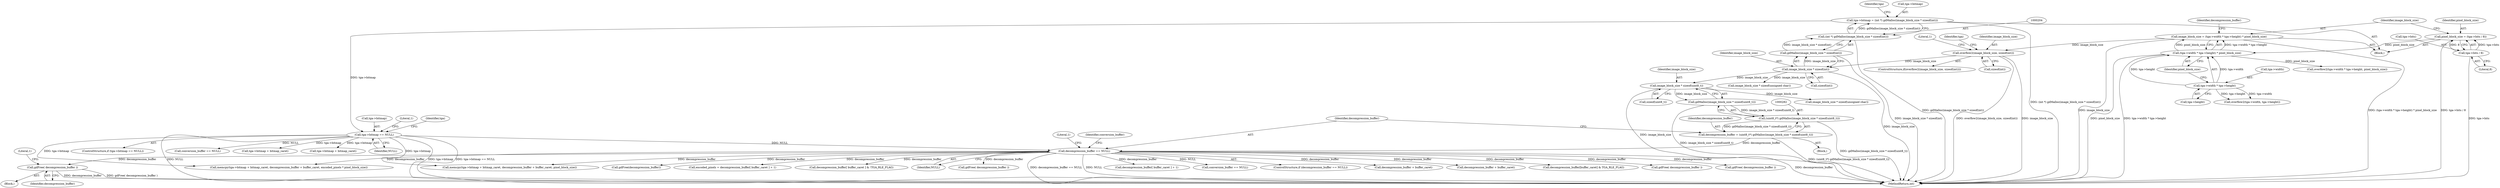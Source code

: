 digraph "0_libgd_01c61f8ab110a77ae64b5ca67c244c728c506f03@pointer" {
"1000312" [label="(Call,gdFree( decompression_buffer ))"];
"1000289" [label="(Call,decompression_buffer == NULL)"];
"1000279" [label="(Call,decompression_buffer = (uint8_t*) gdMalloc(image_block_size * sizeof(uint8_t)))"];
"1000281" [label="(Call,(uint8_t*) gdMalloc(image_block_size * sizeof(uint8_t)))"];
"1000283" [label="(Call,gdMalloc(image_block_size * sizeof(uint8_t)))"];
"1000284" [label="(Call,image_block_size * sizeof(uint8_t))"];
"1000206" [label="(Call,image_block_size * sizeof(int))"];
"1000176" [label="(Call,overflow2(image_block_size, sizeof(int)))"];
"1000117" [label="(Call,image_block_size = (tga->width * tga->height) * pixel_block_size)"];
"1000119" [label="(Call,(tga->width * tga->height) * pixel_block_size)"];
"1000120" [label="(Call,tga->width * tga->height)"];
"1000109" [label="(Call,pixel_block_size = (tga->bits / 8))"];
"1000111" [label="(Call,tga->bits / 8)"];
"1000211" [label="(Call,tga->bitmap == NULL)"];
"1000199" [label="(Call,tga->bitmap = (int *) gdMalloc(image_block_size * sizeof(int)))"];
"1000203" [label="(Call,(int *) gdMalloc(image_block_size * sizeof(int)))"];
"1000205" [label="(Call,gdMalloc(image_block_size * sizeof(int)))"];
"1000285" [label="(Identifier,image_block_size)"];
"1000327" [label="(Call,gdFree(decompression_buffer))"];
"1000279" [label="(Call,decompression_buffer = (uint8_t*) gdMalloc(image_block_size * sizeof(uint8_t)))"];
"1000188" [label="(Identifier,tga)"];
"1000175" [label="(ControlStructure,if(overflow2(image_block_size, sizeof(int))))"];
"1000316" [label="(Literal,1)"];
"1000221" [label="(Identifier,tga)"];
"1000281" [label="(Call,(uint8_t*) gdMalloc(image_block_size * sizeof(uint8_t)))"];
"1000177" [label="(Identifier,image_block_size)"];
"1000424" [label="(Call,encoded_pixels = decompression_buffer[ buffer_caret ] + 1)"];
"1000297" [label="(Identifier,conversion_buffer)"];
"1000371" [label="(Call,decompression_buffer[ buffer_caret ] & !TGA_RLE_FLAG)"];
"1000291" [label="(Identifier,NULL)"];
"1000478" [label="(MethodReturn,int)"];
"1000223" [label="(Block,)"];
"1000130" [label="(Identifier,decompression_buffer)"];
"1000215" [label="(Identifier,NULL)"];
"1000212" [label="(Call,tga->bitmap)"];
"1000284" [label="(Call,image_block_size * sizeof(uint8_t))"];
"1000206" [label="(Call,image_block_size * sizeof(int))"];
"1000301" [label="(Call,image_block_size * sizeof(unsigned char))"];
"1000205" [label="(Call,gdMalloc(image_block_size * sizeof(int)))"];
"1000295" [label="(Literal,1)"];
"1000117" [label="(Call,image_block_size = (tga->width * tga->height) * pixel_block_size)"];
"1000109" [label="(Call,pixel_block_size = (tga->bits / 8))"];
"1000111" [label="(Call,tga->bits / 8)"];
"1000210" [label="(ControlStructure,if (tga->bitmap == NULL))"];
"1000286" [label="(Call,sizeof(uint8_t))"];
"1000110" [label="(Identifier,pixel_block_size)"];
"1000213" [label="(Identifier,tga)"];
"1000471" [label="(Call,gdFree( decompression_buffer ))"];
"1000120" [label="(Call,tga->width * tga->height)"];
"1000406" [label="(Call,memcpy(tga->bitmap + bitmap_caret, decompression_buffer + buffer_caret, pixel_block_size))"];
"1000119" [label="(Call,(tga->width * tga->height) * pixel_block_size)"];
"1000290" [label="(Identifier,decompression_buffer)"];
"1000118" [label="(Identifier,image_block_size)"];
"1000309" [label="(Block,)"];
"1000449" [label="(Call,memcpy(tga->bitmap + bitmap_caret, decompression_buffer + buffer_caret, encoded_pixels * pixel_block_size))"];
"1000289" [label="(Call,decompression_buffer == NULL)"];
"1000203" [label="(Call,(int *) gdMalloc(image_block_size * sizeof(int)))"];
"1000312" [label="(Call,gdFree( decompression_buffer ))"];
"1000200" [label="(Call,tga->bitmap)"];
"1000230" [label="(Call,image_block_size * sizeof(unsigned char))"];
"1000211" [label="(Call,tga->bitmap == NULL)"];
"1000183" [label="(Literal,1)"];
"1000124" [label="(Call,tga->height)"];
"1000178" [label="(Call,sizeof(int))"];
"1000207" [label="(Identifier,image_block_size)"];
"1000107" [label="(Block,)"];
"1000127" [label="(Identifier,pixel_block_size)"];
"1000162" [label="(Call,overflow2(tga->width * tga->height, pixel_block_size))"];
"1000112" [label="(Call,tga->bits)"];
"1000235" [label="(Call,conversion_buffer == NULL)"];
"1000407" [label="(Call,tga->bitmap + bitmap_caret)"];
"1000426" [label="(Call,decompression_buffer[ buffer_caret ] + 1)"];
"1000115" [label="(Literal,8)"];
"1000450" [label="(Call,tga->bitmap + bitmap_caret)"];
"1000306" [label="(Call,conversion_buffer == NULL)"];
"1000283" [label="(Call,gdMalloc(image_block_size * sizeof(uint8_t)))"];
"1000288" [label="(ControlStructure,if (decompression_buffer == NULL))"];
"1000280" [label="(Identifier,decompression_buffer)"];
"1000313" [label="(Identifier,decompression_buffer)"];
"1000412" [label="(Call,decompression_buffer + buffer_caret)"];
"1000176" [label="(Call,overflow2(image_block_size, sizeof(int)))"];
"1000455" [label="(Call,decompression_buffer + buffer_caret)"];
"1000218" [label="(Literal,1)"];
"1000361" [label="(Call,decompression_buffer[buffer_caret] & TGA_RLE_FLAG)"];
"1000150" [label="(Call,overflow2(tga->width, tga->height))"];
"1000442" [label="(Call,gdFree( decompression_buffer ))"];
"1000208" [label="(Call,sizeof(int))"];
"1000199" [label="(Call,tga->bitmap = (int *) gdMalloc(image_block_size * sizeof(int)))"];
"1000389" [label="(Call,gdFree( decompression_buffer ))"];
"1000121" [label="(Call,tga->width)"];
"1000312" -> "1000309"  [label="AST: "];
"1000312" -> "1000313"  [label="CFG: "];
"1000313" -> "1000312"  [label="AST: "];
"1000316" -> "1000312"  [label="CFG: "];
"1000312" -> "1000478"  [label="DDG: gdFree( decompression_buffer )"];
"1000312" -> "1000478"  [label="DDG: decompression_buffer"];
"1000289" -> "1000312"  [label="DDG: decompression_buffer"];
"1000289" -> "1000288"  [label="AST: "];
"1000289" -> "1000291"  [label="CFG: "];
"1000290" -> "1000289"  [label="AST: "];
"1000291" -> "1000289"  [label="AST: "];
"1000295" -> "1000289"  [label="CFG: "];
"1000297" -> "1000289"  [label="CFG: "];
"1000289" -> "1000478"  [label="DDG: NULL"];
"1000289" -> "1000478"  [label="DDG: decompression_buffer"];
"1000289" -> "1000478"  [label="DDG: decompression_buffer == NULL"];
"1000279" -> "1000289"  [label="DDG: decompression_buffer"];
"1000211" -> "1000289"  [label="DDG: NULL"];
"1000289" -> "1000306"  [label="DDG: NULL"];
"1000289" -> "1000327"  [label="DDG: decompression_buffer"];
"1000289" -> "1000361"  [label="DDG: decompression_buffer"];
"1000289" -> "1000371"  [label="DDG: decompression_buffer"];
"1000289" -> "1000389"  [label="DDG: decompression_buffer"];
"1000289" -> "1000406"  [label="DDG: decompression_buffer"];
"1000289" -> "1000412"  [label="DDG: decompression_buffer"];
"1000289" -> "1000424"  [label="DDG: decompression_buffer"];
"1000289" -> "1000426"  [label="DDG: decompression_buffer"];
"1000289" -> "1000442"  [label="DDG: decompression_buffer"];
"1000289" -> "1000449"  [label="DDG: decompression_buffer"];
"1000289" -> "1000455"  [label="DDG: decompression_buffer"];
"1000289" -> "1000471"  [label="DDG: decompression_buffer"];
"1000279" -> "1000223"  [label="AST: "];
"1000279" -> "1000281"  [label="CFG: "];
"1000280" -> "1000279"  [label="AST: "];
"1000281" -> "1000279"  [label="AST: "];
"1000290" -> "1000279"  [label="CFG: "];
"1000279" -> "1000478"  [label="DDG: (uint8_t*) gdMalloc(image_block_size * sizeof(uint8_t))"];
"1000281" -> "1000279"  [label="DDG: gdMalloc(image_block_size * sizeof(uint8_t))"];
"1000281" -> "1000283"  [label="CFG: "];
"1000282" -> "1000281"  [label="AST: "];
"1000283" -> "1000281"  [label="AST: "];
"1000281" -> "1000478"  [label="DDG: gdMalloc(image_block_size * sizeof(uint8_t))"];
"1000283" -> "1000281"  [label="DDG: image_block_size * sizeof(uint8_t)"];
"1000283" -> "1000284"  [label="CFG: "];
"1000284" -> "1000283"  [label="AST: "];
"1000283" -> "1000478"  [label="DDG: image_block_size * sizeof(uint8_t)"];
"1000284" -> "1000283"  [label="DDG: image_block_size"];
"1000284" -> "1000286"  [label="CFG: "];
"1000285" -> "1000284"  [label="AST: "];
"1000286" -> "1000284"  [label="AST: "];
"1000284" -> "1000478"  [label="DDG: image_block_size"];
"1000206" -> "1000284"  [label="DDG: image_block_size"];
"1000284" -> "1000301"  [label="DDG: image_block_size"];
"1000206" -> "1000205"  [label="AST: "];
"1000206" -> "1000208"  [label="CFG: "];
"1000207" -> "1000206"  [label="AST: "];
"1000208" -> "1000206"  [label="AST: "];
"1000205" -> "1000206"  [label="CFG: "];
"1000206" -> "1000478"  [label="DDG: image_block_size"];
"1000206" -> "1000205"  [label="DDG: image_block_size"];
"1000176" -> "1000206"  [label="DDG: image_block_size"];
"1000206" -> "1000230"  [label="DDG: image_block_size"];
"1000176" -> "1000175"  [label="AST: "];
"1000176" -> "1000178"  [label="CFG: "];
"1000177" -> "1000176"  [label="AST: "];
"1000178" -> "1000176"  [label="AST: "];
"1000183" -> "1000176"  [label="CFG: "];
"1000188" -> "1000176"  [label="CFG: "];
"1000176" -> "1000478"  [label="DDG: overflow2(image_block_size, sizeof(int))"];
"1000176" -> "1000478"  [label="DDG: image_block_size"];
"1000117" -> "1000176"  [label="DDG: image_block_size"];
"1000117" -> "1000107"  [label="AST: "];
"1000117" -> "1000119"  [label="CFG: "];
"1000118" -> "1000117"  [label="AST: "];
"1000119" -> "1000117"  [label="AST: "];
"1000130" -> "1000117"  [label="CFG: "];
"1000117" -> "1000478"  [label="DDG: image_block_size"];
"1000117" -> "1000478"  [label="DDG: (tga->width * tga->height) * pixel_block_size"];
"1000119" -> "1000117"  [label="DDG: tga->width * tga->height"];
"1000119" -> "1000117"  [label="DDG: pixel_block_size"];
"1000119" -> "1000127"  [label="CFG: "];
"1000120" -> "1000119"  [label="AST: "];
"1000127" -> "1000119"  [label="AST: "];
"1000119" -> "1000478"  [label="DDG: pixel_block_size"];
"1000119" -> "1000478"  [label="DDG: tga->width * tga->height"];
"1000120" -> "1000119"  [label="DDG: tga->width"];
"1000120" -> "1000119"  [label="DDG: tga->height"];
"1000109" -> "1000119"  [label="DDG: pixel_block_size"];
"1000119" -> "1000162"  [label="DDG: pixel_block_size"];
"1000120" -> "1000124"  [label="CFG: "];
"1000121" -> "1000120"  [label="AST: "];
"1000124" -> "1000120"  [label="AST: "];
"1000127" -> "1000120"  [label="CFG: "];
"1000120" -> "1000150"  [label="DDG: tga->width"];
"1000120" -> "1000150"  [label="DDG: tga->height"];
"1000109" -> "1000107"  [label="AST: "];
"1000109" -> "1000111"  [label="CFG: "];
"1000110" -> "1000109"  [label="AST: "];
"1000111" -> "1000109"  [label="AST: "];
"1000118" -> "1000109"  [label="CFG: "];
"1000109" -> "1000478"  [label="DDG: tga->bits / 8"];
"1000111" -> "1000109"  [label="DDG: tga->bits"];
"1000111" -> "1000109"  [label="DDG: 8"];
"1000111" -> "1000115"  [label="CFG: "];
"1000112" -> "1000111"  [label="AST: "];
"1000115" -> "1000111"  [label="AST: "];
"1000111" -> "1000478"  [label="DDG: tga->bits"];
"1000211" -> "1000210"  [label="AST: "];
"1000211" -> "1000215"  [label="CFG: "];
"1000212" -> "1000211"  [label="AST: "];
"1000215" -> "1000211"  [label="AST: "];
"1000218" -> "1000211"  [label="CFG: "];
"1000221" -> "1000211"  [label="CFG: "];
"1000211" -> "1000478"  [label="DDG: tga->bitmap"];
"1000211" -> "1000478"  [label="DDG: tga->bitmap == NULL"];
"1000211" -> "1000478"  [label="DDG: NULL"];
"1000199" -> "1000211"  [label="DDG: tga->bitmap"];
"1000211" -> "1000235"  [label="DDG: NULL"];
"1000211" -> "1000406"  [label="DDG: tga->bitmap"];
"1000211" -> "1000407"  [label="DDG: tga->bitmap"];
"1000211" -> "1000449"  [label="DDG: tga->bitmap"];
"1000211" -> "1000450"  [label="DDG: tga->bitmap"];
"1000199" -> "1000107"  [label="AST: "];
"1000199" -> "1000203"  [label="CFG: "];
"1000200" -> "1000199"  [label="AST: "];
"1000203" -> "1000199"  [label="AST: "];
"1000213" -> "1000199"  [label="CFG: "];
"1000199" -> "1000478"  [label="DDG: (int *) gdMalloc(image_block_size * sizeof(int))"];
"1000203" -> "1000199"  [label="DDG: gdMalloc(image_block_size * sizeof(int))"];
"1000203" -> "1000205"  [label="CFG: "];
"1000204" -> "1000203"  [label="AST: "];
"1000205" -> "1000203"  [label="AST: "];
"1000203" -> "1000478"  [label="DDG: gdMalloc(image_block_size * sizeof(int))"];
"1000205" -> "1000203"  [label="DDG: image_block_size * sizeof(int)"];
"1000205" -> "1000478"  [label="DDG: image_block_size * sizeof(int)"];
}
